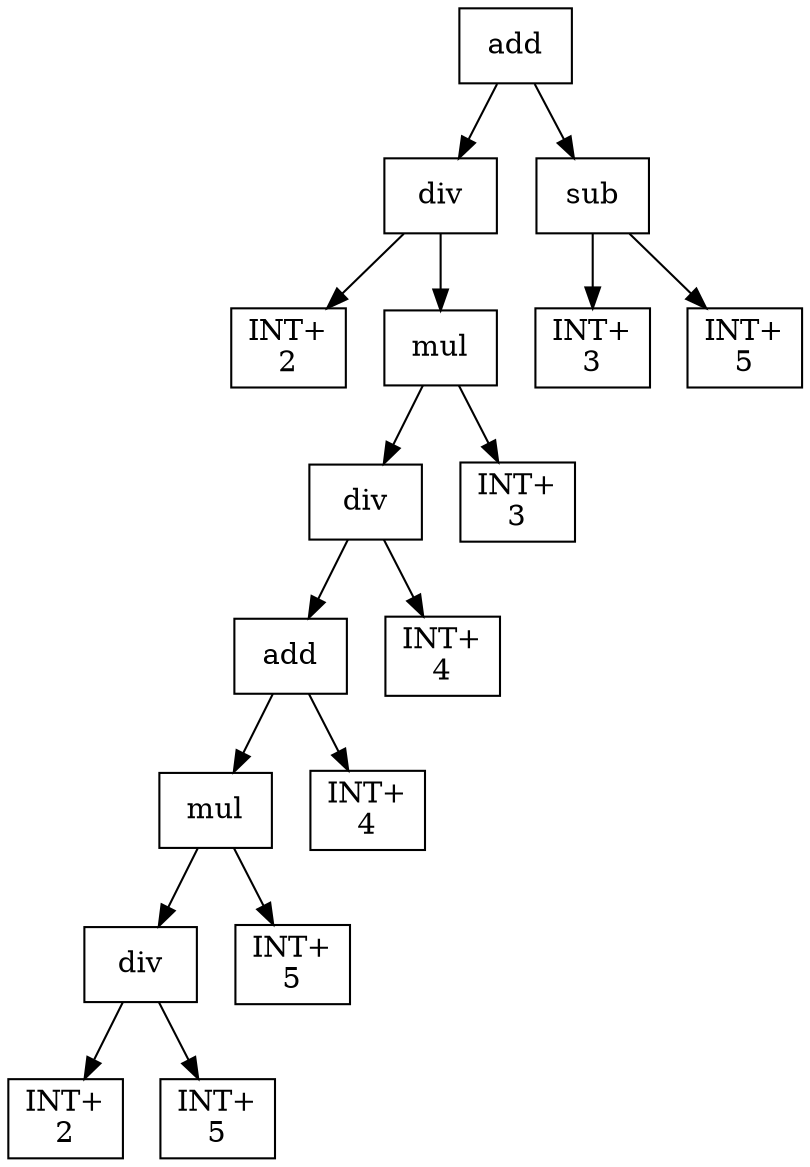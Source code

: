digraph expr {
  node [shape=box];
  n1 [label="add"];
  n2 [label="div"];
  n3 [label="INT+\n2"];
  n4 [label="mul"];
  n5 [label="div"];
  n6 [label="add"];
  n7 [label="mul"];
  n8 [label="div"];
  n9 [label="INT+\n2"];
  n10 [label="INT+\n5"];
  n8 -> n9;
  n8 -> n10;
  n11 [label="INT+\n5"];
  n7 -> n8;
  n7 -> n11;
  n12 [label="INT+\n4"];
  n6 -> n7;
  n6 -> n12;
  n13 [label="INT+\n4"];
  n5 -> n6;
  n5 -> n13;
  n14 [label="INT+\n3"];
  n4 -> n5;
  n4 -> n14;
  n2 -> n3;
  n2 -> n4;
  n15 [label="sub"];
  n16 [label="INT+\n3"];
  n17 [label="INT+\n5"];
  n15 -> n16;
  n15 -> n17;
  n1 -> n2;
  n1 -> n15;
}